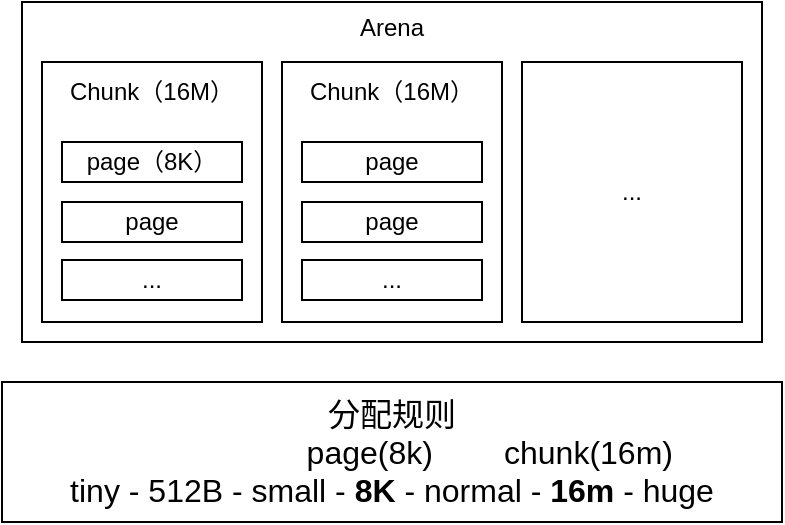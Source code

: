 <mxfile version="21.0.8" type="github">
  <diagram name="第 1 页" id="Il5CFsoHIEtn_3Yq0YUe">
    <mxGraphModel dx="733" dy="377" grid="1" gridSize="10" guides="1" tooltips="1" connect="1" arrows="1" fold="1" page="1" pageScale="1" pageWidth="827" pageHeight="1169" math="0" shadow="0">
      <root>
        <mxCell id="0" />
        <mxCell id="1" parent="0" />
        <mxCell id="L3UIN-aM1Lwhf94JsEvo-1" value="Arena&lt;br&gt;&lt;br&gt;&lt;br&gt;&lt;br&gt;&lt;br&gt;&lt;br&gt;&lt;br&gt;&lt;br&gt;&lt;br&gt;&lt;br&gt;&lt;br&gt;" style="rounded=0;whiteSpace=wrap;html=1;movable=1;resizable=1;rotatable=1;deletable=1;editable=1;locked=0;connectable=1;" parent="1" vertex="1">
          <mxGeometry x="130" y="60" width="370" height="170" as="geometry" />
        </mxCell>
        <mxCell id="L3UIN-aM1Lwhf94JsEvo-2" value="Chunk（16M）&lt;br&gt;&lt;br&gt;&lt;br&gt;&lt;br&gt;&lt;br&gt;&lt;br&gt;&lt;br&gt;&lt;br&gt;" style="rounded=0;whiteSpace=wrap;html=1;movable=1;resizable=1;rotatable=1;deletable=1;editable=1;locked=0;connectable=1;" parent="1" vertex="1">
          <mxGeometry x="140" y="90" width="110" height="130" as="geometry" />
        </mxCell>
        <mxCell id="L3UIN-aM1Lwhf94JsEvo-5" value="page&lt;br&gt;" style="rounded=0;whiteSpace=wrap;html=1;movable=1;resizable=1;rotatable=1;deletable=1;editable=1;locked=0;connectable=1;" parent="1" vertex="1">
          <mxGeometry x="150" y="160" width="90" height="20" as="geometry" />
        </mxCell>
        <mxCell id="L3UIN-aM1Lwhf94JsEvo-6" value="page（8K）" style="rounded=0;whiteSpace=wrap;html=1;movable=1;resizable=1;rotatable=1;deletable=1;editable=1;locked=0;connectable=1;" parent="1" vertex="1">
          <mxGeometry x="150" y="130" width="90" height="20" as="geometry" />
        </mxCell>
        <mxCell id="L3UIN-aM1Lwhf94JsEvo-7" value="..." style="rounded=0;whiteSpace=wrap;html=1;movable=1;resizable=1;rotatable=1;deletable=1;editable=1;locked=0;connectable=1;" parent="1" vertex="1">
          <mxGeometry x="150" y="189" width="90" height="20" as="geometry" />
        </mxCell>
        <mxCell id="L3UIN-aM1Lwhf94JsEvo-8" value="Chunk（16M）&lt;br&gt;&lt;br&gt;&lt;br&gt;&lt;br&gt;&lt;br&gt;&lt;br&gt;&lt;br&gt;&lt;br&gt;" style="rounded=0;whiteSpace=wrap;html=1;movable=1;resizable=1;rotatable=1;deletable=1;editable=1;locked=0;connectable=1;" parent="1" vertex="1">
          <mxGeometry x="260" y="90" width="110" height="130" as="geometry" />
        </mxCell>
        <mxCell id="L3UIN-aM1Lwhf94JsEvo-9" value="page&lt;br&gt;" style="rounded=0;whiteSpace=wrap;html=1;movable=1;resizable=1;rotatable=1;deletable=1;editable=1;locked=0;connectable=1;" parent="1" vertex="1">
          <mxGeometry x="270" y="160" width="90" height="20" as="geometry" />
        </mxCell>
        <mxCell id="L3UIN-aM1Lwhf94JsEvo-10" value="page&lt;br&gt;" style="rounded=0;whiteSpace=wrap;html=1;movable=1;resizable=1;rotatable=1;deletable=1;editable=1;locked=0;connectable=1;" parent="1" vertex="1">
          <mxGeometry x="270" y="130" width="90" height="20" as="geometry" />
        </mxCell>
        <mxCell id="L3UIN-aM1Lwhf94JsEvo-12" value="..." style="rounded=0;whiteSpace=wrap;html=1;movable=1;resizable=1;rotatable=1;deletable=1;editable=1;locked=0;connectable=1;" parent="1" vertex="1">
          <mxGeometry x="380" y="90" width="110" height="130" as="geometry" />
        </mxCell>
        <mxCell id="L3UIN-aM1Lwhf94JsEvo-16" value="..." style="rounded=0;whiteSpace=wrap;html=1;movable=1;resizable=1;rotatable=1;deletable=1;editable=1;locked=0;connectable=1;" parent="1" vertex="1">
          <mxGeometry x="270" y="189" width="90" height="20" as="geometry" />
        </mxCell>
        <mxCell id="vhBhnC6Yl-g2RKoUxUnR-16" value="分配规则&lt;br&gt;&amp;nbsp; &amp;nbsp; &amp;nbsp; &amp;nbsp; &amp;nbsp; &amp;nbsp; &amp;nbsp; &amp;nbsp; &amp;nbsp; &amp;nbsp; &amp;nbsp; page(8k)&amp;nbsp; &amp;nbsp; &amp;nbsp; &amp;nbsp; chunk(16m)&lt;br&gt;tiny - 512B - small - &lt;b&gt;8K&lt;/b&gt; - normal - &lt;b&gt;16m&lt;/b&gt; - huge" style="rounded=0;whiteSpace=wrap;html=1;strokeColor=default;fontFamily=Helvetica;fontSize=16;fontColor=default;startSize=0;fillColor=default;" vertex="1" parent="1">
          <mxGeometry x="120" y="250" width="390" height="70" as="geometry" />
        </mxCell>
      </root>
    </mxGraphModel>
  </diagram>
</mxfile>
